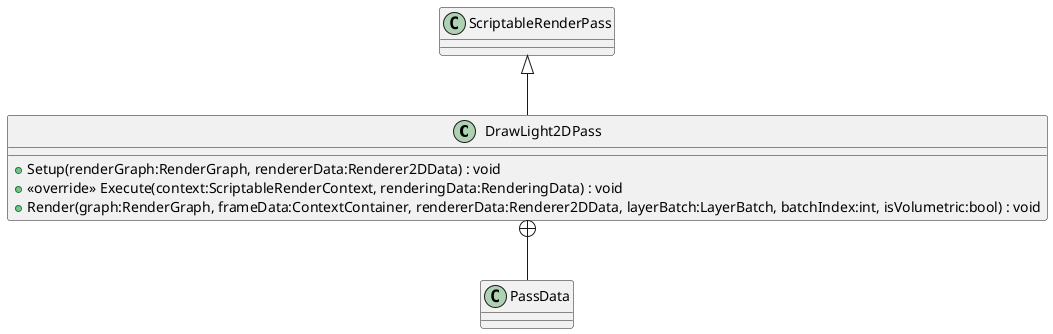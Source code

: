 @startuml
class DrawLight2DPass {
    + Setup(renderGraph:RenderGraph, rendererData:Renderer2DData) : void
    + <<override>> Execute(context:ScriptableRenderContext, renderingData:RenderingData) : void
    + Render(graph:RenderGraph, frameData:ContextContainer, rendererData:Renderer2DData, layerBatch:LayerBatch, batchIndex:int, isVolumetric:bool) : void
}
class PassData {
}
ScriptableRenderPass <|-- DrawLight2DPass
DrawLight2DPass +-- PassData
@enduml
